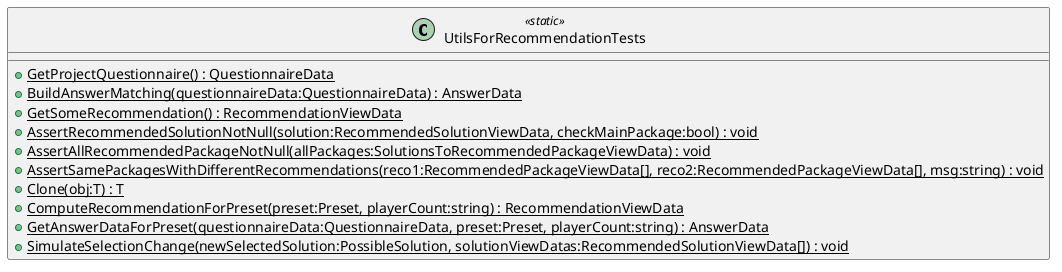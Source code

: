 @startuml
class UtilsForRecommendationTests <<static>> {
    + {static} GetProjectQuestionnaire() : QuestionnaireData
    + {static} BuildAnswerMatching(questionnaireData:QuestionnaireData) : AnswerData
    + {static} GetSomeRecommendation() : RecommendationViewData
    + {static} AssertRecommendedSolutionNotNull(solution:RecommendedSolutionViewData, checkMainPackage:bool) : void
    + {static} AssertAllRecommendedPackageNotNull(allPackages:SolutionsToRecommendedPackageViewData) : void
    + {static} AssertSamePackagesWithDifferentRecommendations(reco1:RecommendedPackageViewData[], reco2:RecommendedPackageViewData[], msg:string) : void
    + {static} Clone(obj:T) : T
    + {static} ComputeRecommendationForPreset(preset:Preset, playerCount:string) : RecommendationViewData
    + {static} GetAnswerDataForPreset(questionnaireData:QuestionnaireData, preset:Preset, playerCount:string) : AnswerData
    + {static} SimulateSelectionChange(newSelectedSolution:PossibleSolution, solutionViewDatas:RecommendedSolutionViewData[]) : void
}
@enduml
